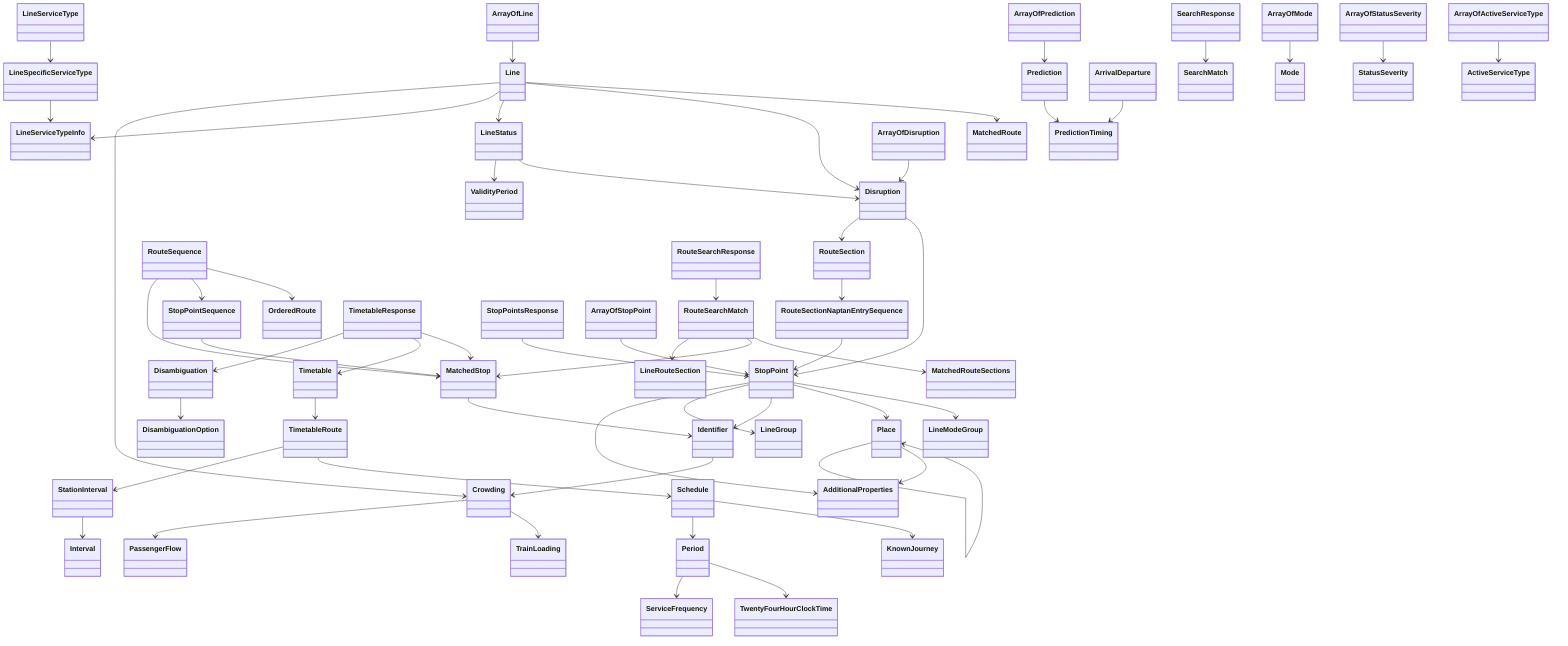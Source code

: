 classDiagram
    Place --> Place
    Place --> AdditionalProperties
    StopPoint --> AdditionalProperties
    StopPoint --> LineGroup
    StopPoint --> Identifier
    StopPoint --> Place
    StopPoint --> LineModeGroup
    RouteSectionNaptanEntrySequence --> StopPoint
    RouteSection --> RouteSectionNaptanEntrySequence
    Disruption --> RouteSection
    Disruption --> StopPoint
    LineStatus --> ValidityPeriod
    LineStatus --> Disruption
    Line --> Crowding
    Line --> LineServiceTypeInfo
    Line --> LineStatus
    Line --> Disruption
    Line --> MatchedRoute
    MatchedStop --> Identifier
    StopPointSequence --> MatchedStop
    RouteSequence --> MatchedStop
    RouteSequence --> StopPointSequence
    RouteSequence --> OrderedRoute
    RouteSearchMatch --> LineRouteSection
    RouteSearchMatch --> MatchedStop
    RouteSearchMatch --> MatchedRouteSections
    RouteSearchResponse --> RouteSearchMatch
    StationInterval --> Interval
    Period --> ServiceFrequency
    Period --> TwentyFourHourClockTime
    Schedule --> Period
    Schedule --> KnownJourney
    TimetableRoute --> StationInterval
    TimetableRoute --> Schedule
    Timetable --> TimetableRoute
    Disambiguation --> DisambiguationOption
    TimetableResponse --> Disambiguation
    TimetableResponse --> Timetable
    TimetableResponse --> MatchedStop
    Prediction --> PredictionTiming
    Crowding --> PassengerFlow
    Crowding --> TrainLoading
    Identifier --> Crowding
    LineSpecificServiceType --> LineServiceTypeInfo
    LineServiceType --> LineSpecificServiceType
    ArrivalDeparture --> PredictionTiming
    StopPointsResponse --> StopPoint
    SearchResponse --> SearchMatch
    ArrayOfMode --> Mode
    ArrayOfStatusSeverity --> StatusSeverity
    ArrayOfLine --> Line
    ArrayOfStopPoint --> StopPoint
    ArrayOfDisruption --> Disruption
    ArrayOfActiveServiceType --> ActiveServiceType
    ArrayOfPrediction --> Prediction